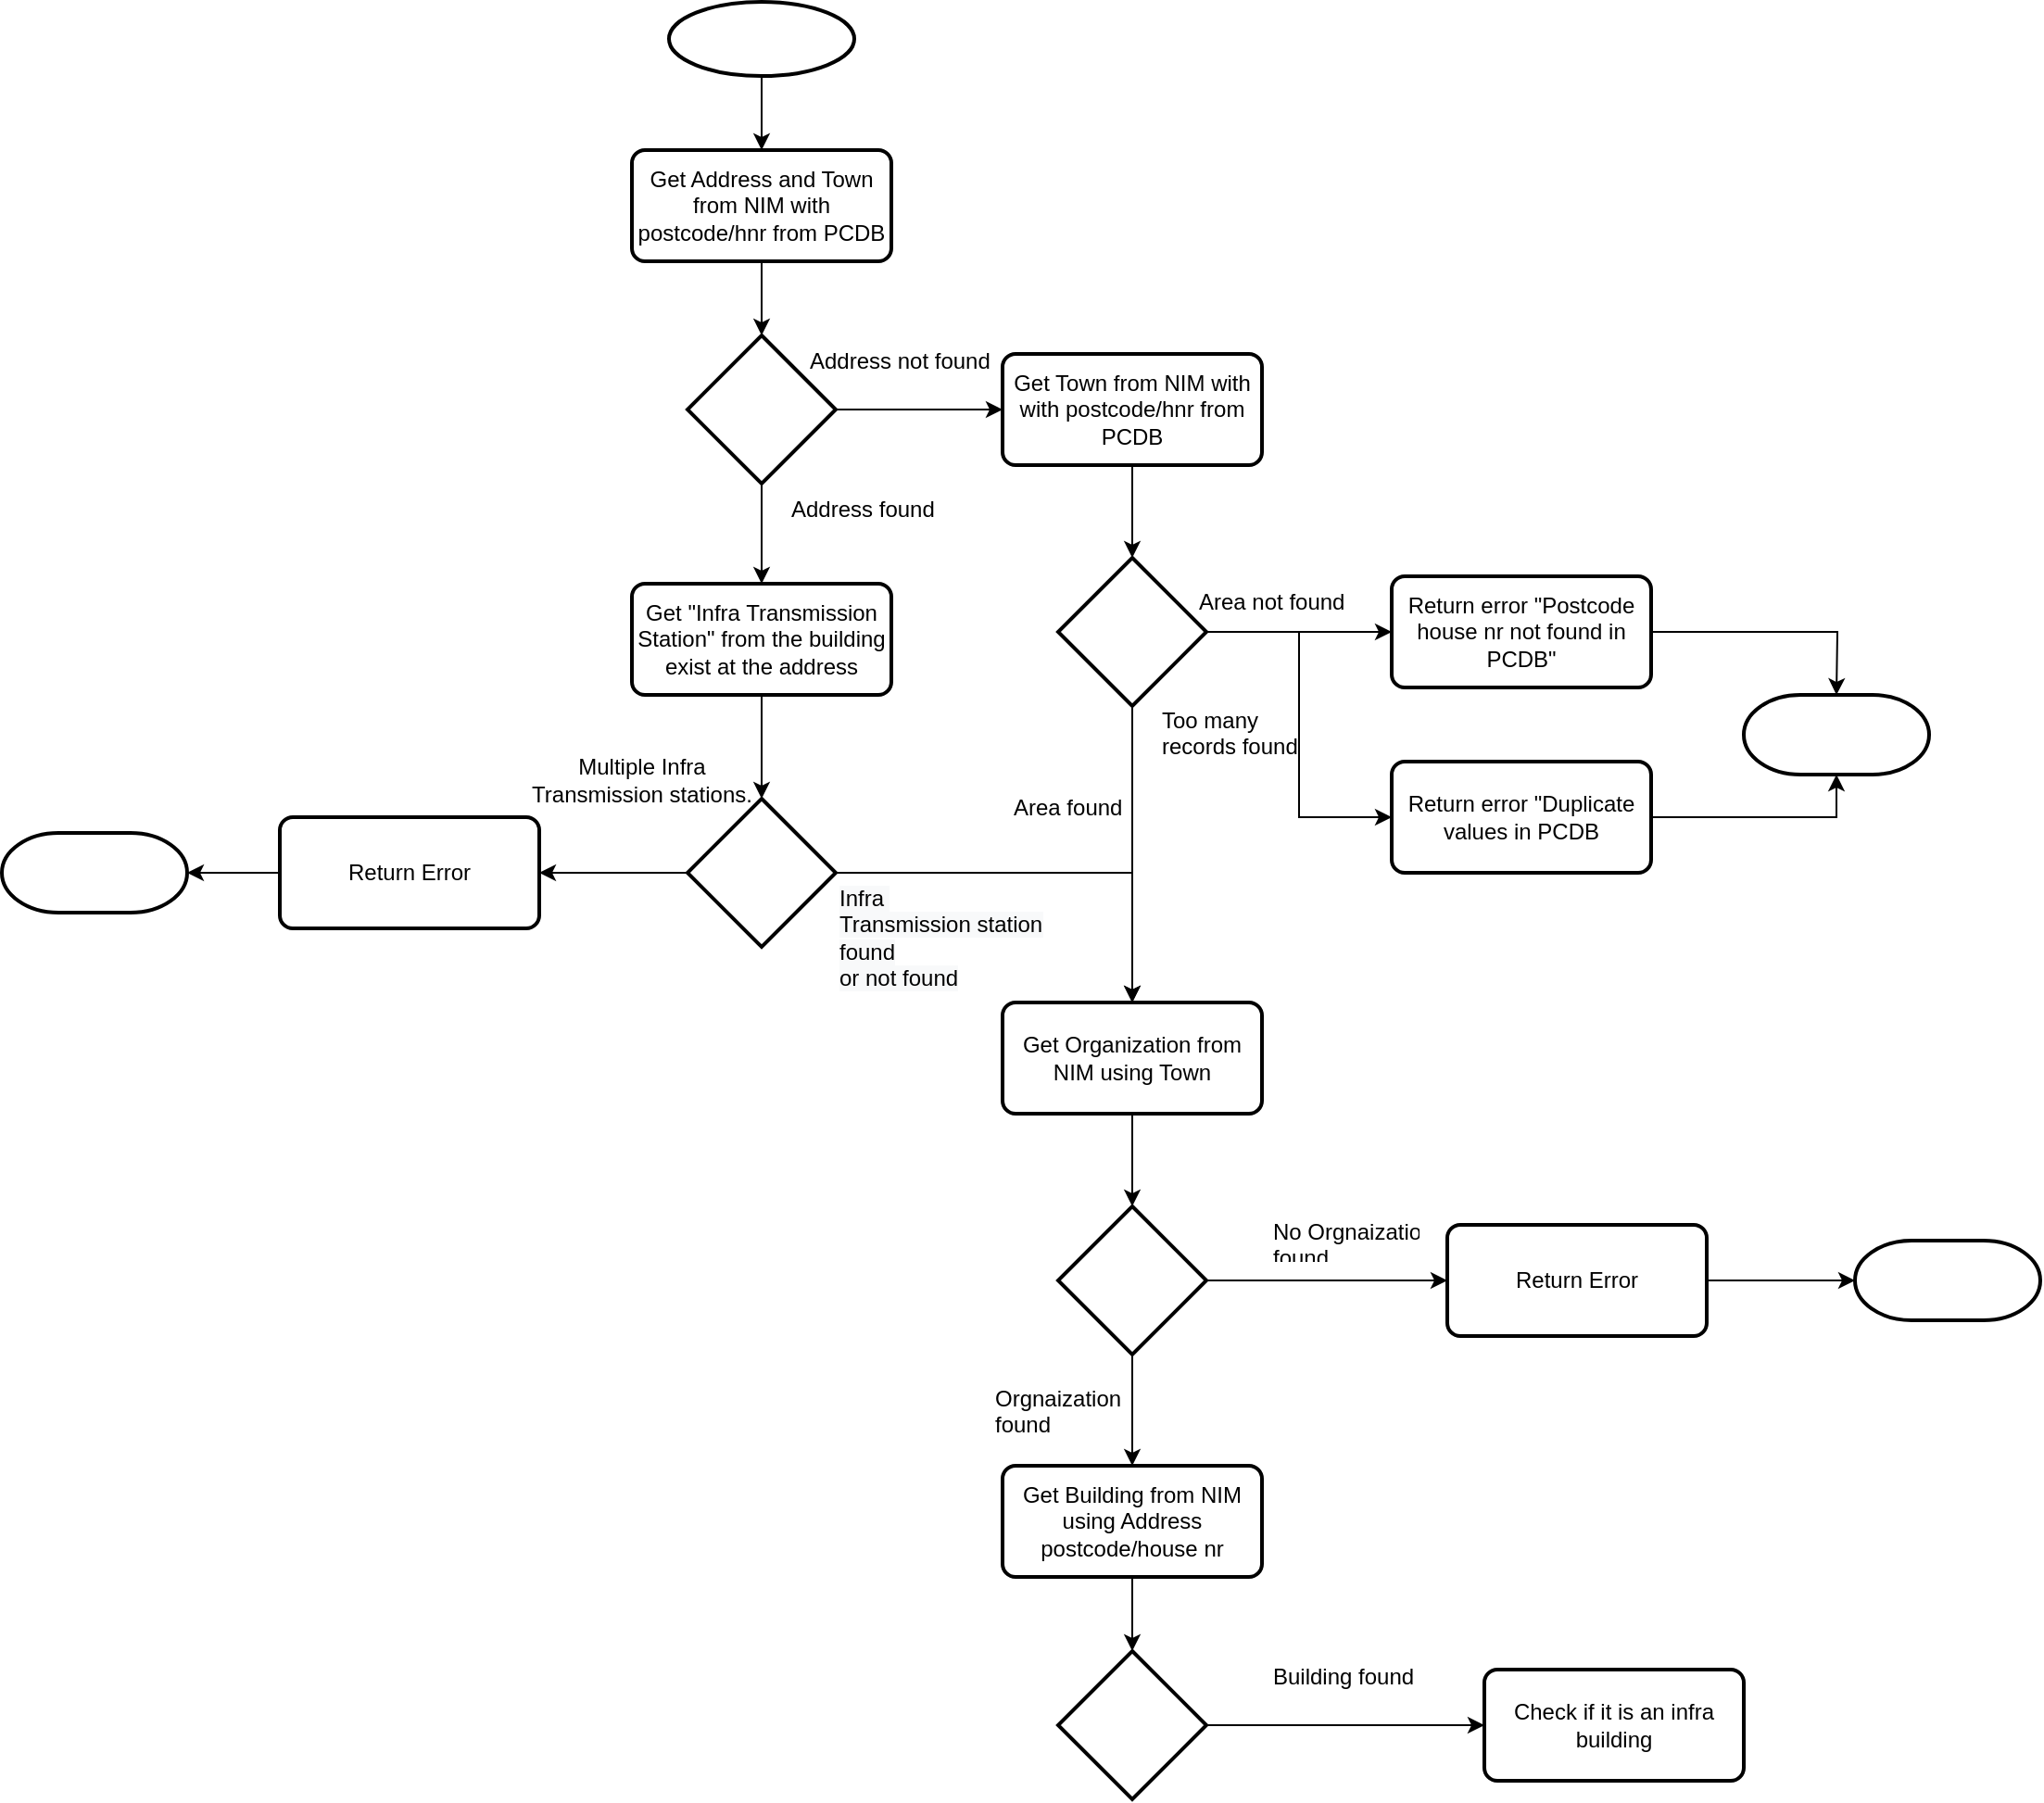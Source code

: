 <mxfile version="13.7.3" type="github" pages="2">
  <diagram name="Page-1" id="edf60f1a-56cd-e834-aa8a-f176f3a09ee4">
    <mxGraphModel dx="1021" dy="567" grid="1" gridSize="10" guides="1" tooltips="1" connect="1" arrows="1" fold="1" page="1" pageScale="1" pageWidth="1100" pageHeight="850" background="#ffffff" math="0" shadow="0">
      <root>
        <mxCell id="0" />
        <mxCell id="1" parent="0" />
        <mxCell id="yevtCZ5iCF3uBbT4yuub-7" value="" style="edgeStyle=orthogonalEdgeStyle;rounded=0;orthogonalLoop=1;jettySize=auto;html=1;" parent="1" source="yevtCZ5iCF3uBbT4yuub-5" target="yevtCZ5iCF3uBbT4yuub-6" edge="1">
          <mxGeometry relative="1" as="geometry" />
        </mxCell>
        <mxCell id="yevtCZ5iCF3uBbT4yuub-5" value="" style="strokeWidth=2;html=1;shape=mxgraph.flowchart.start_1;whiteSpace=wrap;" parent="1" vertex="1">
          <mxGeometry x="440" y="20" width="100" height="40" as="geometry" />
        </mxCell>
        <mxCell id="yevtCZ5iCF3uBbT4yuub-9" value="" style="edgeStyle=orthogonalEdgeStyle;rounded=0;orthogonalLoop=1;jettySize=auto;html=1;" parent="1" source="yevtCZ5iCF3uBbT4yuub-6" target="yevtCZ5iCF3uBbT4yuub-8" edge="1">
          <mxGeometry relative="1" as="geometry" />
        </mxCell>
        <mxCell id="yevtCZ5iCF3uBbT4yuub-6" value="Get Address and Town from NIM with postcode/hnr from PCDB" style="rounded=1;whiteSpace=wrap;html=1;absoluteArcSize=1;arcSize=14;strokeWidth=2;" parent="1" vertex="1">
          <mxGeometry x="420" y="100" width="140" height="60" as="geometry" />
        </mxCell>
        <mxCell id="yevtCZ5iCF3uBbT4yuub-11" value="" style="edgeStyle=orthogonalEdgeStyle;rounded=0;orthogonalLoop=1;jettySize=auto;html=1;" parent="1" source="yevtCZ5iCF3uBbT4yuub-8" target="yevtCZ5iCF3uBbT4yuub-10" edge="1">
          <mxGeometry relative="1" as="geometry" />
        </mxCell>
        <mxCell id="yevtCZ5iCF3uBbT4yuub-27" value="" style="edgeStyle=orthogonalEdgeStyle;rounded=0;orthogonalLoop=1;jettySize=auto;html=1;" parent="1" source="yevtCZ5iCF3uBbT4yuub-8" target="yevtCZ5iCF3uBbT4yuub-26" edge="1">
          <mxGeometry relative="1" as="geometry" />
        </mxCell>
        <mxCell id="yevtCZ5iCF3uBbT4yuub-8" value="" style="strokeWidth=2;html=1;shape=mxgraph.flowchart.decision;whiteSpace=wrap;" parent="1" vertex="1">
          <mxGeometry x="450" y="200" width="80" height="80" as="geometry" />
        </mxCell>
        <mxCell id="yevtCZ5iCF3uBbT4yuub-14" value="" style="edgeStyle=orthogonalEdgeStyle;rounded=0;orthogonalLoop=1;jettySize=auto;html=1;" parent="1" source="yevtCZ5iCF3uBbT4yuub-10" target="yevtCZ5iCF3uBbT4yuub-13" edge="1">
          <mxGeometry relative="1" as="geometry" />
        </mxCell>
        <mxCell id="yevtCZ5iCF3uBbT4yuub-10" value="Get Town from NIM with with postcode/hnr from PCDB" style="rounded=1;whiteSpace=wrap;html=1;absoluteArcSize=1;arcSize=14;strokeWidth=2;" parent="1" vertex="1">
          <mxGeometry x="620" y="210" width="140" height="60" as="geometry" />
        </mxCell>
        <mxCell id="yevtCZ5iCF3uBbT4yuub-12" value="Address not found" style="text;strokeColor=none;fillColor=none;align=left;verticalAlign=top;spacingLeft=4;spacingRight=4;overflow=hidden;rotatable=0;points=[[0,0.5],[1,0.5]];portConstraint=eastwest;" parent="1" vertex="1">
          <mxGeometry x="510" y="200" width="140" height="26" as="geometry" />
        </mxCell>
        <mxCell id="yevtCZ5iCF3uBbT4yuub-16" value="" style="edgeStyle=orthogonalEdgeStyle;rounded=0;orthogonalLoop=1;jettySize=auto;html=1;" parent="1" source="yevtCZ5iCF3uBbT4yuub-13" target="yevtCZ5iCF3uBbT4yuub-15" edge="1">
          <mxGeometry relative="1" as="geometry" />
        </mxCell>
        <mxCell id="yevtCZ5iCF3uBbT4yuub-22" style="edgeStyle=orthogonalEdgeStyle;rounded=0;orthogonalLoop=1;jettySize=auto;html=1;entryX=0;entryY=0.5;entryDx=0;entryDy=0;exitX=1;exitY=0.5;exitDx=0;exitDy=0;exitPerimeter=0;" parent="1" source="yevtCZ5iCF3uBbT4yuub-13" target="yevtCZ5iCF3uBbT4yuub-18" edge="1">
          <mxGeometry relative="1" as="geometry">
            <mxPoint x="690" y="410" as="sourcePoint" />
          </mxGeometry>
        </mxCell>
        <mxCell id="yevtCZ5iCF3uBbT4yuub-37" value="" style="edgeStyle=orthogonalEdgeStyle;rounded=0;orthogonalLoop=1;jettySize=auto;html=1;" parent="1" source="yevtCZ5iCF3uBbT4yuub-13" target="yevtCZ5iCF3uBbT4yuub-36" edge="1">
          <mxGeometry relative="1" as="geometry" />
        </mxCell>
        <mxCell id="yevtCZ5iCF3uBbT4yuub-13" value="" style="strokeWidth=2;html=1;shape=mxgraph.flowchart.decision;whiteSpace=wrap;" parent="1" vertex="1">
          <mxGeometry x="650" y="320" width="80" height="80" as="geometry" />
        </mxCell>
        <mxCell id="yevtCZ5iCF3uBbT4yuub-24" style="edgeStyle=orthogonalEdgeStyle;rounded=0;orthogonalLoop=1;jettySize=auto;html=1;" parent="1" source="yevtCZ5iCF3uBbT4yuub-15" edge="1">
          <mxGeometry relative="1" as="geometry">
            <mxPoint x="1070" y="394" as="targetPoint" />
          </mxGeometry>
        </mxCell>
        <mxCell id="yevtCZ5iCF3uBbT4yuub-15" value="Return error &quot;Postcode house nr not found in PCDB&quot;" style="rounded=1;whiteSpace=wrap;html=1;absoluteArcSize=1;arcSize=14;strokeWidth=2;" parent="1" vertex="1">
          <mxGeometry x="830" y="330" width="140" height="60" as="geometry" />
        </mxCell>
        <mxCell id="yevtCZ5iCF3uBbT4yuub-17" value="Area not found" style="text;strokeColor=none;fillColor=none;align=left;verticalAlign=top;spacingLeft=4;spacingRight=4;overflow=hidden;rotatable=0;points=[[0,0.5],[1,0.5]];portConstraint=eastwest;" parent="1" vertex="1">
          <mxGeometry x="720" y="330" width="90" height="26" as="geometry" />
        </mxCell>
        <mxCell id="yevtCZ5iCF3uBbT4yuub-25" style="edgeStyle=orthogonalEdgeStyle;rounded=0;orthogonalLoop=1;jettySize=auto;html=1;entryX=0.5;entryY=1;entryDx=0;entryDy=0;entryPerimeter=0;" parent="1" source="yevtCZ5iCF3uBbT4yuub-18" target="yevtCZ5iCF3uBbT4yuub-21" edge="1">
          <mxGeometry relative="1" as="geometry" />
        </mxCell>
        <mxCell id="yevtCZ5iCF3uBbT4yuub-18" value="Return error &quot;Duplicate values in PCDB" style="rounded=1;whiteSpace=wrap;html=1;absoluteArcSize=1;arcSize=14;strokeWidth=2;" parent="1" vertex="1">
          <mxGeometry x="830" y="430" width="140" height="60" as="geometry" />
        </mxCell>
        <mxCell id="yevtCZ5iCF3uBbT4yuub-21" value="" style="strokeWidth=2;html=1;shape=mxgraph.flowchart.terminator;whiteSpace=wrap;" parent="1" vertex="1">
          <mxGeometry x="1020" y="394" width="100" height="43" as="geometry" />
        </mxCell>
        <mxCell id="yevtCZ5iCF3uBbT4yuub-23" value="Too many &#xa;records found" style="text;strokeColor=none;fillColor=none;align=left;verticalAlign=top;spacingLeft=4;spacingRight=4;overflow=hidden;rotatable=0;points=[[0,0.5],[1,0.5]];portConstraint=eastwest;" parent="1" vertex="1">
          <mxGeometry x="700" y="394" width="90" height="39" as="geometry" />
        </mxCell>
        <mxCell id="yevtCZ5iCF3uBbT4yuub-30" value="" style="edgeStyle=orthogonalEdgeStyle;rounded=0;orthogonalLoop=1;jettySize=auto;html=1;" parent="1" source="yevtCZ5iCF3uBbT4yuub-26" target="yevtCZ5iCF3uBbT4yuub-29" edge="1">
          <mxGeometry relative="1" as="geometry" />
        </mxCell>
        <mxCell id="yevtCZ5iCF3uBbT4yuub-26" value="Get &quot;Infra Transmission Station&quot; from the building exist at the address" style="rounded=1;whiteSpace=wrap;html=1;absoluteArcSize=1;arcSize=14;strokeWidth=2;" parent="1" vertex="1">
          <mxGeometry x="420" y="334" width="140" height="60" as="geometry" />
        </mxCell>
        <mxCell id="yevtCZ5iCF3uBbT4yuub-28" value="Address found" style="text;strokeColor=none;fillColor=none;align=left;verticalAlign=top;spacingLeft=4;spacingRight=4;overflow=hidden;rotatable=0;points=[[0,0.5],[1,0.5]];portConstraint=eastwest;" parent="1" vertex="1">
          <mxGeometry x="500" y="280" width="140" height="26" as="geometry" />
        </mxCell>
        <mxCell id="yevtCZ5iCF3uBbT4yuub-32" value="" style="edgeStyle=orthogonalEdgeStyle;rounded=0;orthogonalLoop=1;jettySize=auto;html=1;" parent="1" source="yevtCZ5iCF3uBbT4yuub-29" target="yevtCZ5iCF3uBbT4yuub-31" edge="1">
          <mxGeometry relative="1" as="geometry" />
        </mxCell>
        <mxCell id="yevtCZ5iCF3uBbT4yuub-40" style="edgeStyle=orthogonalEdgeStyle;rounded=0;orthogonalLoop=1;jettySize=auto;html=1;entryX=0.5;entryY=0;entryDx=0;entryDy=0;" parent="1" source="yevtCZ5iCF3uBbT4yuub-29" target="yevtCZ5iCF3uBbT4yuub-36" edge="1">
          <mxGeometry relative="1" as="geometry" />
        </mxCell>
        <mxCell id="yevtCZ5iCF3uBbT4yuub-29" value="" style="strokeWidth=2;html=1;shape=mxgraph.flowchart.decision;whiteSpace=wrap;" parent="1" vertex="1">
          <mxGeometry x="450" y="450" width="80" height="80" as="geometry" />
        </mxCell>
        <mxCell id="yevtCZ5iCF3uBbT4yuub-35" value="" style="edgeStyle=orthogonalEdgeStyle;rounded=0;orthogonalLoop=1;jettySize=auto;html=1;" parent="1" source="yevtCZ5iCF3uBbT4yuub-31" target="yevtCZ5iCF3uBbT4yuub-34" edge="1">
          <mxGeometry relative="1" as="geometry" />
        </mxCell>
        <mxCell id="yevtCZ5iCF3uBbT4yuub-31" value="Return Error" style="rounded=1;whiteSpace=wrap;html=1;absoluteArcSize=1;arcSize=14;strokeWidth=2;" parent="1" vertex="1">
          <mxGeometry x="230" y="460" width="140" height="60" as="geometry" />
        </mxCell>
        <mxCell id="yevtCZ5iCF3uBbT4yuub-33" value="Multiple Infra &lt;br&gt;Transmission stations." style="text;html=1;align=center;verticalAlign=middle;resizable=0;points=[];autosize=1;" parent="1" vertex="1">
          <mxGeometry x="360" y="425" width="130" height="30" as="geometry" />
        </mxCell>
        <mxCell id="yevtCZ5iCF3uBbT4yuub-34" value="" style="strokeWidth=2;html=1;shape=mxgraph.flowchart.terminator;whiteSpace=wrap;" parent="1" vertex="1">
          <mxGeometry x="80" y="468.5" width="100" height="43" as="geometry" />
        </mxCell>
        <mxCell id="yevtCZ5iCF3uBbT4yuub-43" value="" style="edgeStyle=orthogonalEdgeStyle;rounded=0;orthogonalLoop=1;jettySize=auto;html=1;" parent="1" source="yevtCZ5iCF3uBbT4yuub-36" target="yevtCZ5iCF3uBbT4yuub-42" edge="1">
          <mxGeometry relative="1" as="geometry" />
        </mxCell>
        <mxCell id="yevtCZ5iCF3uBbT4yuub-36" value="Get Organization from NIM using Town" style="rounded=1;whiteSpace=wrap;html=1;absoluteArcSize=1;arcSize=14;strokeWidth=2;" parent="1" vertex="1">
          <mxGeometry x="620" y="560" width="140" height="60" as="geometry" />
        </mxCell>
        <mxCell id="yevtCZ5iCF3uBbT4yuub-39" value="Area found" style="text;strokeColor=none;fillColor=none;align=left;verticalAlign=top;spacingLeft=4;spacingRight=4;overflow=hidden;rotatable=0;points=[[0,0.5],[1,0.5]];portConstraint=eastwest;" parent="1" vertex="1">
          <mxGeometry x="620" y="441" width="90" height="26" as="geometry" />
        </mxCell>
        <mxCell id="yevtCZ5iCF3uBbT4yuub-41" value="&lt;span style=&quot;color: rgb(0 , 0 , 0) ; font-family: &amp;#34;helvetica&amp;#34; ; font-size: 12px ; font-style: normal ; font-weight: 400 ; letter-spacing: normal ; text-align: center ; text-indent: 0px ; text-transform: none ; word-spacing: 0px ; background-color: rgb(248 , 249 , 250) ; display: inline ; float: none&quot;&gt;Infra&lt;span&gt;&amp;nbsp;&lt;/span&gt;&lt;/span&gt;&lt;br style=&quot;color: rgb(0 , 0 , 0) ; font-family: &amp;#34;helvetica&amp;#34; ; font-size: 12px ; font-style: normal ; font-weight: 400 ; letter-spacing: normal ; text-align: center ; text-indent: 0px ; text-transform: none ; word-spacing: 0px ; background-color: rgb(248 , 249 , 250)&quot;&gt;&lt;span style=&quot;color: rgb(0 , 0 , 0) ; font-family: &amp;#34;helvetica&amp;#34; ; font-size: 12px ; font-style: normal ; font-weight: 400 ; letter-spacing: normal ; text-align: center ; text-indent: 0px ; text-transform: none ; word-spacing: 0px ; background-color: rgb(248 , 249 , 250) ; display: inline ; float: none&quot;&gt;Transmission station found&lt;br&gt;or not found&lt;br&gt;&lt;/span&gt;" style="text;whiteSpace=wrap;html=1;" parent="1" vertex="1">
          <mxGeometry x="530" y="490" width="140" height="40" as="geometry" />
        </mxCell>
        <mxCell id="yevtCZ5iCF3uBbT4yuub-45" value="" style="edgeStyle=orthogonalEdgeStyle;rounded=0;orthogonalLoop=1;jettySize=auto;html=1;" parent="1" source="yevtCZ5iCF3uBbT4yuub-42" target="yevtCZ5iCF3uBbT4yuub-44" edge="1">
          <mxGeometry relative="1" as="geometry" />
        </mxCell>
        <mxCell id="yevtCZ5iCF3uBbT4yuub-48" value="" style="edgeStyle=orthogonalEdgeStyle;rounded=0;orthogonalLoop=1;jettySize=auto;html=1;" parent="1" source="yevtCZ5iCF3uBbT4yuub-42" target="yevtCZ5iCF3uBbT4yuub-47" edge="1">
          <mxGeometry relative="1" as="geometry" />
        </mxCell>
        <mxCell id="yevtCZ5iCF3uBbT4yuub-42" value="" style="strokeWidth=2;html=1;shape=mxgraph.flowchart.decision;whiteSpace=wrap;" parent="1" vertex="1">
          <mxGeometry x="650" y="670" width="80" height="80" as="geometry" />
        </mxCell>
        <mxCell id="yevtCZ5iCF3uBbT4yuub-51" value="" style="edgeStyle=orthogonalEdgeStyle;rounded=0;orthogonalLoop=1;jettySize=auto;html=1;" parent="1" source="yevtCZ5iCF3uBbT4yuub-44" target="yevtCZ5iCF3uBbT4yuub-50" edge="1">
          <mxGeometry relative="1" as="geometry" />
        </mxCell>
        <mxCell id="yevtCZ5iCF3uBbT4yuub-44" value="Return Error" style="rounded=1;whiteSpace=wrap;html=1;absoluteArcSize=1;arcSize=14;strokeWidth=2;" parent="1" vertex="1">
          <mxGeometry x="860" y="680" width="140" height="60" as="geometry" />
        </mxCell>
        <mxCell id="yevtCZ5iCF3uBbT4yuub-46" value="No Orgnaization&#xa;found" style="text;strokeColor=none;fillColor=none;align=left;verticalAlign=top;spacingLeft=4;spacingRight=4;overflow=hidden;rotatable=0;points=[[0,0.5],[1,0.5]];portConstraint=eastwest;" parent="1" vertex="1">
          <mxGeometry x="760" y="670" width="90" height="26" as="geometry" />
        </mxCell>
        <mxCell id="yevtCZ5iCF3uBbT4yuub-53" value="" style="edgeStyle=orthogonalEdgeStyle;rounded=0;orthogonalLoop=1;jettySize=auto;html=1;" parent="1" source="yevtCZ5iCF3uBbT4yuub-54" target="yevtCZ5iCF3uBbT4yuub-52" edge="1">
          <mxGeometry relative="1" as="geometry">
            <mxPoint x="740" y="950" as="sourcePoint" />
          </mxGeometry>
        </mxCell>
        <mxCell id="yevtCZ5iCF3uBbT4yuub-55" value="" style="edgeStyle=orthogonalEdgeStyle;rounded=0;orthogonalLoop=1;jettySize=auto;html=1;" parent="1" source="yevtCZ5iCF3uBbT4yuub-47" target="yevtCZ5iCF3uBbT4yuub-54" edge="1">
          <mxGeometry relative="1" as="geometry" />
        </mxCell>
        <mxCell id="yevtCZ5iCF3uBbT4yuub-47" value="Get Building from NIM using Address postcode/house nr" style="rounded=1;whiteSpace=wrap;html=1;absoluteArcSize=1;arcSize=14;strokeWidth=2;" parent="1" vertex="1">
          <mxGeometry x="620" y="810" width="140" height="60" as="geometry" />
        </mxCell>
        <mxCell id="yevtCZ5iCF3uBbT4yuub-49" value="Orgnaization&#xa;found" style="text;strokeColor=none;fillColor=none;align=left;verticalAlign=top;spacingLeft=4;spacingRight=4;overflow=hidden;rotatable=0;points=[[0,0.5],[1,0.5]];portConstraint=eastwest;" parent="1" vertex="1">
          <mxGeometry x="610" y="760" width="90" height="40" as="geometry" />
        </mxCell>
        <mxCell id="yevtCZ5iCF3uBbT4yuub-50" value="" style="strokeWidth=2;html=1;shape=mxgraph.flowchart.terminator;whiteSpace=wrap;" parent="1" vertex="1">
          <mxGeometry x="1080" y="688.5" width="100" height="43" as="geometry" />
        </mxCell>
        <mxCell id="yevtCZ5iCF3uBbT4yuub-52" value="Check if it is an infra building" style="rounded=1;whiteSpace=wrap;html=1;absoluteArcSize=1;arcSize=14;strokeWidth=2;" parent="1" vertex="1">
          <mxGeometry x="880" y="920" width="140" height="60" as="geometry" />
        </mxCell>
        <mxCell id="yevtCZ5iCF3uBbT4yuub-54" value="" style="strokeWidth=2;html=1;shape=mxgraph.flowchart.decision;whiteSpace=wrap;" parent="1" vertex="1">
          <mxGeometry x="650" y="910" width="80" height="80" as="geometry" />
        </mxCell>
        <mxCell id="yevtCZ5iCF3uBbT4yuub-56" value="Building found" style="text;strokeColor=none;fillColor=none;align=left;verticalAlign=top;spacingLeft=4;spacingRight=4;overflow=hidden;rotatable=0;points=[[0,0.5],[1,0.5]];portConstraint=eastwest;" parent="1" vertex="1">
          <mxGeometry x="760" y="910" width="90" height="40" as="geometry" />
        </mxCell>
      </root>
    </mxGraphModel>
  </diagram>
  <diagram id="mxkRBxtBoPagDHEsuCND" name="Page-2">
    <mxGraphModel dx="1021" dy="567" grid="1" gridSize="10" guides="1" tooltips="1" connect="1" arrows="1" fold="1" page="1" pageScale="1" pageWidth="1100" pageHeight="850" math="0" shadow="0">
      <root>
        <mxCell id="ZffOcwPM53r9Ry4PVxIr-0" />
        <mxCell id="ZffOcwPM53r9Ry4PVxIr-1" parent="ZffOcwPM53r9Ry4PVxIr-0" />
        <mxCell id="l4oGFE4PxuQD2jKm6o-I-0" value="" style="edgeStyle=orthogonalEdgeStyle;rounded=0;orthogonalLoop=1;jettySize=auto;html=1;" edge="1" parent="ZffOcwPM53r9Ry4PVxIr-1" source="l4oGFE4PxuQD2jKm6o-I-1" target="l4oGFE4PxuQD2jKm6o-I-3">
          <mxGeometry relative="1" as="geometry" />
        </mxCell>
        <mxCell id="l4oGFE4PxuQD2jKm6o-I-1" value="" style="strokeWidth=2;html=1;shape=mxgraph.flowchart.start_1;whiteSpace=wrap;" vertex="1" parent="ZffOcwPM53r9Ry4PVxIr-1">
          <mxGeometry x="190" y="14" width="100" height="40" as="geometry" />
        </mxCell>
        <mxCell id="l4oGFE4PxuQD2jKm6o-I-2" value="" style="edgeStyle=orthogonalEdgeStyle;rounded=0;orthogonalLoop=1;jettySize=auto;html=1;" edge="1" parent="ZffOcwPM53r9Ry4PVxIr-1" source="l4oGFE4PxuQD2jKm6o-I-3" target="l4oGFE4PxuQD2jKm6o-I-5">
          <mxGeometry relative="1" as="geometry" />
        </mxCell>
        <mxCell id="l4oGFE4PxuQD2jKm6o-I-3" value="FindAddress/Town from NIM with postcode/hnr from PCDB" style="rounded=1;whiteSpace=wrap;html=1;absoluteArcSize=1;arcSize=14;strokeWidth=2;" vertex="1" parent="ZffOcwPM53r9Ry4PVxIr-1">
          <mxGeometry x="170" y="94" width="140" height="60" as="geometry" />
        </mxCell>
        <mxCell id="l4oGFE4PxuQD2jKm6o-I-4" value="" style="edgeStyle=orthogonalEdgeStyle;rounded=0;orthogonalLoop=1;jettySize=auto;html=1;" edge="1" parent="ZffOcwPM53r9Ry4PVxIr-1" source="l4oGFE4PxuQD2jKm6o-I-5" target="xEiHZuELv5rGqq_QjfTb-0">
          <mxGeometry relative="1" as="geometry">
            <mxPoint x="410" y="234" as="targetPoint" />
          </mxGeometry>
        </mxCell>
        <mxCell id="MnLZK0qRAUwdEGSxmP2_-1" value="" style="edgeStyle=orthogonalEdgeStyle;rounded=0;orthogonalLoop=1;jettySize=auto;html=1;" edge="1" parent="ZffOcwPM53r9Ry4PVxIr-1" source="l4oGFE4PxuQD2jKm6o-I-5" target="MnLZK0qRAUwdEGSxmP2_-0">
          <mxGeometry relative="1" as="geometry" />
        </mxCell>
        <mxCell id="l4oGFE4PxuQD2jKm6o-I-5" value="" style="strokeWidth=2;html=1;shape=mxgraph.flowchart.decision;whiteSpace=wrap;" vertex="1" parent="ZffOcwPM53r9Ry4PVxIr-1">
          <mxGeometry x="200" y="194" width="80" height="80" as="geometry" />
        </mxCell>
        <mxCell id="l4oGFE4PxuQD2jKm6o-I-7" value="Town not found or &#xa;Multiple records found" style="text;strokeColor=none;fillColor=none;align=left;verticalAlign=top;spacingLeft=4;spacingRight=4;overflow=hidden;rotatable=0;points=[[0,0.5],[1,0.5]];portConstraint=eastwest;" vertex="1" parent="ZffOcwPM53r9Ry4PVxIr-1">
          <mxGeometry x="280" y="178" width="140" height="46" as="geometry" />
        </mxCell>
        <mxCell id="xEiHZuELv5rGqq_QjfTb-0" value="Error" style="strokeWidth=2;html=1;shape=mxgraph.flowchart.terminator;whiteSpace=wrap;" vertex="1" parent="ZffOcwPM53r9Ry4PVxIr-1">
          <mxGeometry x="410" y="212.5" width="100" height="43" as="geometry" />
        </mxCell>
        <mxCell id="mECDECkqt1jcqjJIiNFH-1" value="" style="edgeStyle=orthogonalEdgeStyle;rounded=0;orthogonalLoop=1;jettySize=auto;html=1;" edge="1" parent="ZffOcwPM53r9Ry4PVxIr-1" source="MnLZK0qRAUwdEGSxmP2_-0" target="MnLZK0qRAUwdEGSxmP2_-3">
          <mxGeometry relative="1" as="geometry" />
        </mxCell>
        <mxCell id="MnLZK0qRAUwdEGSxmP2_-0" value="Find &quot;Infra Station&quot; from the building exist at the address" style="rounded=1;whiteSpace=wrap;html=1;absoluteArcSize=1;arcSize=14;strokeWidth=2;" vertex="1" parent="ZffOcwPM53r9Ry4PVxIr-1">
          <mxGeometry x="170" y="344" width="140" height="60" as="geometry" />
        </mxCell>
        <mxCell id="MnLZK0qRAUwdEGSxmP2_-2" value="If Town and/or &#xa;address found" style="text;strokeColor=none;fillColor=none;align=left;verticalAlign=top;spacingLeft=4;spacingRight=4;overflow=hidden;rotatable=0;points=[[0,0.5],[1,0.5]];portConstraint=eastwest;" vertex="1" parent="ZffOcwPM53r9Ry4PVxIr-1">
          <mxGeometry x="130" y="284" width="90" height="46" as="geometry" />
        </mxCell>
        <mxCell id="mECDECkqt1jcqjJIiNFH-3" value="" style="edgeStyle=orthogonalEdgeStyle;rounded=0;orthogonalLoop=1;jettySize=auto;html=1;entryX=1;entryY=0.5;entryDx=0;entryDy=0;entryPerimeter=0;" edge="1" parent="ZffOcwPM53r9Ry4PVxIr-1" source="MnLZK0qRAUwdEGSxmP2_-3" target="HtEstAqKrCnuH7wMqbMc-0">
          <mxGeometry relative="1" as="geometry">
            <mxPoint x="130" y="494" as="targetPoint" />
          </mxGeometry>
        </mxCell>
        <mxCell id="4XAEnzipnwyF2DJ29jOq-1" value="" style="edgeStyle=orthogonalEdgeStyle;rounded=0;orthogonalLoop=1;jettySize=auto;html=1;" edge="1" parent="ZffOcwPM53r9Ry4PVxIr-1" source="MnLZK0qRAUwdEGSxmP2_-3" target="4XAEnzipnwyF2DJ29jOq-0">
          <mxGeometry relative="1" as="geometry" />
        </mxCell>
        <mxCell id="4XAEnzipnwyF2DJ29jOq-16" value="" style="edgeStyle=orthogonalEdgeStyle;rounded=0;orthogonalLoop=1;jettySize=auto;html=1;exitX=0.5;exitY=1;exitDx=0;exitDy=0;exitPerimeter=0;entryX=0.5;entryY=0;entryDx=0;entryDy=0;entryPerimeter=0;" edge="1" parent="ZffOcwPM53r9Ry4PVxIr-1" source="MnLZK0qRAUwdEGSxmP2_-3" target="4XAEnzipnwyF2DJ29jOq-15">
          <mxGeometry relative="1" as="geometry" />
        </mxCell>
        <mxCell id="MnLZK0qRAUwdEGSxmP2_-3" value="" style="strokeWidth=2;html=1;shape=mxgraph.flowchart.decision;whiteSpace=wrap;" vertex="1" parent="ZffOcwPM53r9Ry4PVxIr-1">
          <mxGeometry x="200" y="454" width="80" height="80" as="geometry" />
        </mxCell>
        <mxCell id="mECDECkqt1jcqjJIiNFH-4" value="More than 1 &#xa;infra station&#xa;or Building" style="text;strokeColor=none;fillColor=none;align=left;verticalAlign=top;spacingLeft=4;spacingRight=4;overflow=hidden;rotatable=0;points=[[0,0.5],[1,0.5]];portConstraint=eastwest;" vertex="1" parent="ZffOcwPM53r9Ry4PVxIr-1">
          <mxGeometry x="120" y="434" width="80" height="70" as="geometry" />
        </mxCell>
        <mxCell id="HtEstAqKrCnuH7wMqbMc-0" value="&lt;span&gt;Error&lt;/span&gt;" style="strokeWidth=2;html=1;shape=mxgraph.flowchart.terminator;whiteSpace=wrap;" vertex="1" parent="ZffOcwPM53r9Ry4PVxIr-1">
          <mxGeometry x="20" y="472.5" width="100" height="43" as="geometry" />
        </mxCell>
        <mxCell id="4XAEnzipnwyF2DJ29jOq-4" value="" style="edgeStyle=orthogonalEdgeStyle;rounded=0;orthogonalLoop=1;jettySize=auto;html=1;" edge="1" parent="ZffOcwPM53r9Ry4PVxIr-1" source="4XAEnzipnwyF2DJ29jOq-0" target="4XAEnzipnwyF2DJ29jOq-3">
          <mxGeometry relative="1" as="geometry" />
        </mxCell>
        <mxCell id="4XAEnzipnwyF2DJ29jOq-0" value="Find Orgnaization from NIM using Town" style="rounded=1;whiteSpace=wrap;html=1;absoluteArcSize=1;arcSize=14;strokeWidth=2;" vertex="1" parent="ZffOcwPM53r9Ry4PVxIr-1">
          <mxGeometry x="390" y="464" width="140" height="60" as="geometry" />
        </mxCell>
        <mxCell id="4XAEnzipnwyF2DJ29jOq-2" value="0 or 1 &#xa;infra station" style="text;strokeColor=none;fillColor=none;align=left;verticalAlign=top;spacingLeft=4;spacingRight=4;overflow=hidden;rotatable=0;points=[[0,0.5],[1,0.5]];portConstraint=eastwest;" vertex="1" parent="ZffOcwPM53r9Ry4PVxIr-1">
          <mxGeometry x="290" y="454" width="100" height="30" as="geometry" />
        </mxCell>
        <mxCell id="4XAEnzipnwyF2DJ29jOq-6" value="" style="edgeStyle=orthogonalEdgeStyle;rounded=0;orthogonalLoop=1;jettySize=auto;html=1;" edge="1" parent="ZffOcwPM53r9Ry4PVxIr-1" source="4XAEnzipnwyF2DJ29jOq-3" target="4XAEnzipnwyF2DJ29jOq-12">
          <mxGeometry relative="1" as="geometry">
            <mxPoint x="560" y="614" as="targetPoint" />
          </mxGeometry>
        </mxCell>
        <mxCell id="4XAEnzipnwyF2DJ29jOq-23" value="" style="edgeStyle=none;rounded=0;orthogonalLoop=1;jettySize=auto;html=1;" edge="1" parent="ZffOcwPM53r9Ry4PVxIr-1" source="4XAEnzipnwyF2DJ29jOq-3" target="4XAEnzipnwyF2DJ29jOq-22">
          <mxGeometry relative="1" as="geometry" />
        </mxCell>
        <mxCell id="4XAEnzipnwyF2DJ29jOq-3" value="" style="strokeWidth=2;html=1;shape=mxgraph.flowchart.decision;whiteSpace=wrap;" vertex="1" parent="ZffOcwPM53r9Ry4PVxIr-1">
          <mxGeometry x="600" y="454" width="80" height="80" as="geometry" />
        </mxCell>
        <mxCell id="4XAEnzipnwyF2DJ29jOq-7" value="Organization &#xa;not found" style="text;strokeColor=none;fillColor=none;align=left;verticalAlign=top;spacingLeft=4;spacingRight=4;overflow=hidden;rotatable=0;points=[[0,0.5],[1,0.5]];portConstraint=eastwest;" vertex="1" parent="ZffOcwPM53r9Ry4PVxIr-1">
          <mxGeometry x="680" y="454" width="100" height="30" as="geometry" />
        </mxCell>
        <mxCell id="4XAEnzipnwyF2DJ29jOq-10" value="&quot;Postcode house nr not found in PCDB&quot; or Duplicate values" style="text;html=1;strokeColor=none;fillColor=none;align=center;verticalAlign=middle;whiteSpace=wrap;rounded=0;" vertex="1" parent="ZffOcwPM53r9Ry4PVxIr-1">
          <mxGeometry x="490" y="144" width="160" height="20" as="geometry" />
        </mxCell>
        <mxCell id="4XAEnzipnwyF2DJ29jOq-11" value="" style="endArrow=classic;html=1;entryX=0.89;entryY=0.11;entryDx=0;entryDy=0;entryPerimeter=0;" edge="1" parent="ZffOcwPM53r9Ry4PVxIr-1" target="xEiHZuELv5rGqq_QjfTb-0">
          <mxGeometry width="50" height="50" relative="1" as="geometry">
            <mxPoint x="540" y="174" as="sourcePoint" />
            <mxPoint x="460" y="184" as="targetPoint" />
          </mxGeometry>
        </mxCell>
        <mxCell id="4XAEnzipnwyF2DJ29jOq-12" value="&lt;span&gt;Error&lt;/span&gt;" style="strokeWidth=2;html=1;shape=mxgraph.flowchart.terminator;whiteSpace=wrap;" vertex="1" parent="ZffOcwPM53r9Ry4PVxIr-1">
          <mxGeometry x="780" y="472.5" width="100" height="43" as="geometry" />
        </mxCell>
        <mxCell id="4XAEnzipnwyF2DJ29jOq-15" value="&lt;span&gt;Error&lt;/span&gt;" style="strokeWidth=2;html=1;shape=mxgraph.flowchart.terminator;whiteSpace=wrap;fillColor=#FFFF33;" vertex="1" parent="ZffOcwPM53r9Ry4PVxIr-1">
          <mxGeometry x="190" y="611" width="100" height="43" as="geometry" />
        </mxCell>
        <mxCell id="4XAEnzipnwyF2DJ29jOq-17" value="If request is to create &#xa;customer station&#xa;and building has infra station" style="text;strokeColor=none;align=left;verticalAlign=top;spacingLeft=4;spacingRight=4;overflow=hidden;rotatable=0;points=[[0,0.5],[1,0.5]];portConstraint=eastwest;fillColor=#FFFF33;" vertex="1" parent="ZffOcwPM53r9Ry4PVxIr-1">
          <mxGeometry x="50" y="534" width="170" height="50" as="geometry" />
        </mxCell>
        <mxCell id="4XAEnzipnwyF2DJ29jOq-21" style="rounded=0;orthogonalLoop=1;jettySize=auto;html=1;entryX=0.31;entryY=0.977;entryDx=0;entryDy=0;entryPerimeter=0;" edge="1" parent="ZffOcwPM53r9Ry4PVxIr-1" target="4XAEnzipnwyF2DJ29jOq-15">
          <mxGeometry relative="1" as="geometry">
            <mxPoint x="160" y="714" as="sourcePoint" />
          </mxGeometry>
        </mxCell>
        <mxCell id="4XAEnzipnwyF2DJ29jOq-20" value="This is an infra building (Please inform IM, mail address: lostad-solutions@kpn.com)" style="text;html=1;strokeColor=none;fillColor=none;align=center;verticalAlign=middle;whiteSpace=wrap;rounded=0;" vertex="1" parent="ZffOcwPM53r9Ry4PVxIr-1">
          <mxGeometry x="40" y="734" width="160" height="20" as="geometry" />
        </mxCell>
        <mxCell id="4XAEnzipnwyF2DJ29jOq-25" value="" style="edgeStyle=none;rounded=0;orthogonalLoop=1;jettySize=auto;html=1;" edge="1" parent="ZffOcwPM53r9Ry4PVxIr-1" source="4XAEnzipnwyF2DJ29jOq-22" target="4XAEnzipnwyF2DJ29jOq-24">
          <mxGeometry relative="1" as="geometry" />
        </mxCell>
        <mxCell id="4XAEnzipnwyF2DJ29jOq-28" value="" style="edgeStyle=none;rounded=0;orthogonalLoop=1;jettySize=auto;html=1;" edge="1" parent="ZffOcwPM53r9Ry4PVxIr-1" source="4XAEnzipnwyF2DJ29jOq-22" target="4XAEnzipnwyF2DJ29jOq-27">
          <mxGeometry relative="1" as="geometry" />
        </mxCell>
        <mxCell id="4XAEnzipnwyF2DJ29jOq-22" value="" style="strokeWidth=2;html=1;shape=mxgraph.flowchart.decision;whiteSpace=wrap;" vertex="1" parent="ZffOcwPM53r9Ry4PVxIr-1">
          <mxGeometry x="600" y="574" width="80" height="80" as="geometry" />
        </mxCell>
        <mxCell id="4XAEnzipnwyF2DJ29jOq-29" style="edgeStyle=orthogonalEdgeStyle;rounded=0;orthogonalLoop=1;jettySize=auto;html=1;entryX=0.5;entryY=0;entryDx=0;entryDy=0;exitX=0.5;exitY=1;exitDx=0;exitDy=0;" edge="1" parent="ZffOcwPM53r9Ry4PVxIr-1" source="4XAEnzipnwyF2DJ29jOq-24" target="4XAEnzipnwyF2DJ29jOq-27">
          <mxGeometry relative="1" as="geometry" />
        </mxCell>
        <mxCell id="4XAEnzipnwyF2DJ29jOq-24" value="Create Address and building, and relate them" style="rounded=1;whiteSpace=wrap;html=1;absoluteArcSize=1;arcSize=14;strokeWidth=2;" vertex="1" parent="ZffOcwPM53r9Ry4PVxIr-1">
          <mxGeometry x="390" y="584" width="140" height="60" as="geometry" />
        </mxCell>
        <mxCell id="4XAEnzipnwyF2DJ29jOq-26" value="Address &#xa;not exist" style="text;strokeColor=none;fillColor=none;align=left;verticalAlign=top;spacingLeft=4;spacingRight=4;overflow=hidden;rotatable=0;points=[[0,0.5],[1,0.5]];portConstraint=eastwest;" vertex="1" parent="ZffOcwPM53r9Ry4PVxIr-1">
          <mxGeometry x="530" y="574" width="90" height="30" as="geometry" />
        </mxCell>
        <mxCell id="4XAEnzipnwyF2DJ29jOq-31" style="rounded=0;orthogonalLoop=1;jettySize=auto;html=1;" edge="1" parent="ZffOcwPM53r9Ry4PVxIr-1" source="4XAEnzipnwyF2DJ29jOq-27">
          <mxGeometry relative="1" as="geometry">
            <mxPoint x="500" y="764" as="targetPoint" />
          </mxGeometry>
        </mxCell>
        <mxCell id="4XAEnzipnwyF2DJ29jOq-35" value="" style="edgeStyle=none;rounded=0;orthogonalLoop=1;jettySize=auto;html=1;" edge="1" parent="ZffOcwPM53r9Ry4PVxIr-1" source="4XAEnzipnwyF2DJ29jOq-36" target="4XAEnzipnwyF2DJ29jOq-34">
          <mxGeometry relative="1" as="geometry" />
        </mxCell>
        <mxCell id="4XAEnzipnwyF2DJ29jOq-27" value="Create Station and relate to Operator" style="rounded=1;whiteSpace=wrap;html=1;absoluteArcSize=1;arcSize=14;strokeWidth=2;" vertex="1" parent="ZffOcwPM53r9Ry4PVxIr-1">
          <mxGeometry x="570" y="704" width="140" height="60" as="geometry" />
        </mxCell>
        <mxCell id="4XAEnzipnwyF2DJ29jOq-30" value="Subscriber is not strored" style="text;html=1;strokeColor=none;align=center;verticalAlign=middle;whiteSpace=wrap;rounded=0;fillColor=#FFFF33;" vertex="1" parent="ZffOcwPM53r9Ry4PVxIr-1">
          <mxGeometry x="340" y="764" width="160" height="20" as="geometry" />
        </mxCell>
        <mxCell id="4XAEnzipnwyF2DJ29jOq-33" value="Address exist" style="text;strokeColor=none;fillColor=none;align=left;verticalAlign=top;spacingLeft=4;spacingRight=4;overflow=hidden;rotatable=0;points=[[0,0.5],[1,0.5]];portConstraint=eastwest;" vertex="1" parent="ZffOcwPM53r9Ry4PVxIr-1">
          <mxGeometry x="640" y="654" width="120" height="30" as="geometry" />
        </mxCell>
        <mxCell id="4XAEnzipnwyF2DJ29jOq-43" value="" style="edgeStyle=orthogonalEdgeStyle;rounded=0;orthogonalLoop=1;jettySize=auto;html=1;" edge="1" parent="ZffOcwPM53r9Ry4PVxIr-1" source="4XAEnzipnwyF2DJ29jOq-34" target="4XAEnzipnwyF2DJ29jOq-41">
          <mxGeometry relative="1" as="geometry" />
        </mxCell>
        <mxCell id="4XAEnzipnwyF2DJ29jOq-34" value="Create Rooms&amp;nbsp;MTK and&amp;nbsp;SERVER in the building and a row in both the rooms" style="rounded=1;whiteSpace=wrap;html=1;absoluteArcSize=1;arcSize=14;strokeWidth=2;" vertex="1" parent="ZffOcwPM53r9Ry4PVxIr-1">
          <mxGeometry x="910" y="704" width="140" height="60" as="geometry" />
        </mxCell>
        <mxCell id="4XAEnzipnwyF2DJ29jOq-44" style="edgeStyle=orthogonalEdgeStyle;rounded=0;orthogonalLoop=1;jettySize=auto;html=1;entryX=0;entryY=0.5;entryDx=0;entryDy=0;entryPerimeter=0;exitX=0.5;exitY=1;exitDx=0;exitDy=0;exitPerimeter=0;" edge="1" parent="ZffOcwPM53r9Ry4PVxIr-1" source="4XAEnzipnwyF2DJ29jOq-36" target="4XAEnzipnwyF2DJ29jOq-41">
          <mxGeometry relative="1" as="geometry" />
        </mxCell>
        <mxCell id="4XAEnzipnwyF2DJ29jOq-36" value="Room required" style="strokeWidth=2;html=1;shape=mxgraph.flowchart.decision;whiteSpace=wrap;" vertex="1" parent="ZffOcwPM53r9Ry4PVxIr-1">
          <mxGeometry x="770" y="694" width="80" height="80" as="geometry" />
        </mxCell>
        <mxCell id="4XAEnzipnwyF2DJ29jOq-37" value="" style="edgeStyle=none;rounded=0;orthogonalLoop=1;jettySize=auto;html=1;" edge="1" parent="ZffOcwPM53r9Ry4PVxIr-1" source="4XAEnzipnwyF2DJ29jOq-27" target="4XAEnzipnwyF2DJ29jOq-36">
          <mxGeometry relative="1" as="geometry">
            <mxPoint x="710" y="734" as="sourcePoint" />
            <mxPoint x="800" y="734" as="targetPoint" />
          </mxGeometry>
        </mxCell>
        <mxCell id="4XAEnzipnwyF2DJ29jOq-39" value="" style="edgeStyle=none;rounded=0;orthogonalLoop=1;jettySize=auto;html=1;" edge="1" parent="ZffOcwPM53r9Ry4PVxIr-1" source="4XAEnzipnwyF2DJ29jOq-38" target="4XAEnzipnwyF2DJ29jOq-34">
          <mxGeometry relative="1" as="geometry" />
        </mxCell>
        <mxCell id="4XAEnzipnwyF2DJ29jOq-38" value="Cannot create room/rows per station&lt;br&gt;Previously it seems roomand row used to be created per station and the format was for ex: &amp;lt;building name&amp;gt;/&amp;lt;stationtype&amp;gt;&amp;lt;seq&amp;gt;_MTK" style="text;html=1;strokeColor=none;align=left;verticalAlign=middle;whiteSpace=wrap;rounded=0;fillColor=#FFFF33;" vertex="1" parent="ZffOcwPM53r9Ry4PVxIr-1">
          <mxGeometry x="780" y="595.5" width="250" height="74" as="geometry" />
        </mxCell>
        <mxCell id="4XAEnzipnwyF2DJ29jOq-40" value="Yes" style="text;strokeColor=none;fillColor=none;align=left;verticalAlign=top;spacingLeft=4;spacingRight=4;overflow=hidden;rotatable=0;points=[[0,0.5],[1,0.5]];portConstraint=eastwest;" vertex="1" parent="ZffOcwPM53r9Ry4PVxIr-1">
          <mxGeometry x="860" y="704" width="40" height="30" as="geometry" />
        </mxCell>
        <mxCell id="4XAEnzipnwyF2DJ29jOq-41" value="&lt;span&gt;Error&lt;/span&gt;" style="strokeWidth=2;html=1;shape=mxgraph.flowchart.terminator;whiteSpace=wrap;" vertex="1" parent="ZffOcwPM53r9Ry4PVxIr-1">
          <mxGeometry x="930" y="800" width="100" height="43" as="geometry" />
        </mxCell>
        <mxCell id="4XAEnzipnwyF2DJ29jOq-45" value="No" style="text;strokeColor=none;fillColor=none;align=left;verticalAlign=top;spacingLeft=4;spacingRight=4;overflow=hidden;rotatable=0;points=[[0,0.5],[1,0.5]];portConstraint=eastwest;" vertex="1" parent="ZffOcwPM53r9Ry4PVxIr-1">
          <mxGeometry x="830" y="790" width="40" height="30" as="geometry" />
        </mxCell>
        <mxCell id="4XAEnzipnwyF2DJ29jOq-48" value="Organization &#xa;found" style="text;strokeColor=none;fillColor=none;align=left;verticalAlign=top;spacingLeft=4;spacingRight=4;overflow=hidden;rotatable=0;points=[[0,0.5],[1,0.5]];portConstraint=eastwest;" vertex="1" parent="ZffOcwPM53r9Ry4PVxIr-1">
          <mxGeometry x="640" y="534" width="100" height="30" as="geometry" />
        </mxCell>
      </root>
    </mxGraphModel>
  </diagram>
</mxfile>
